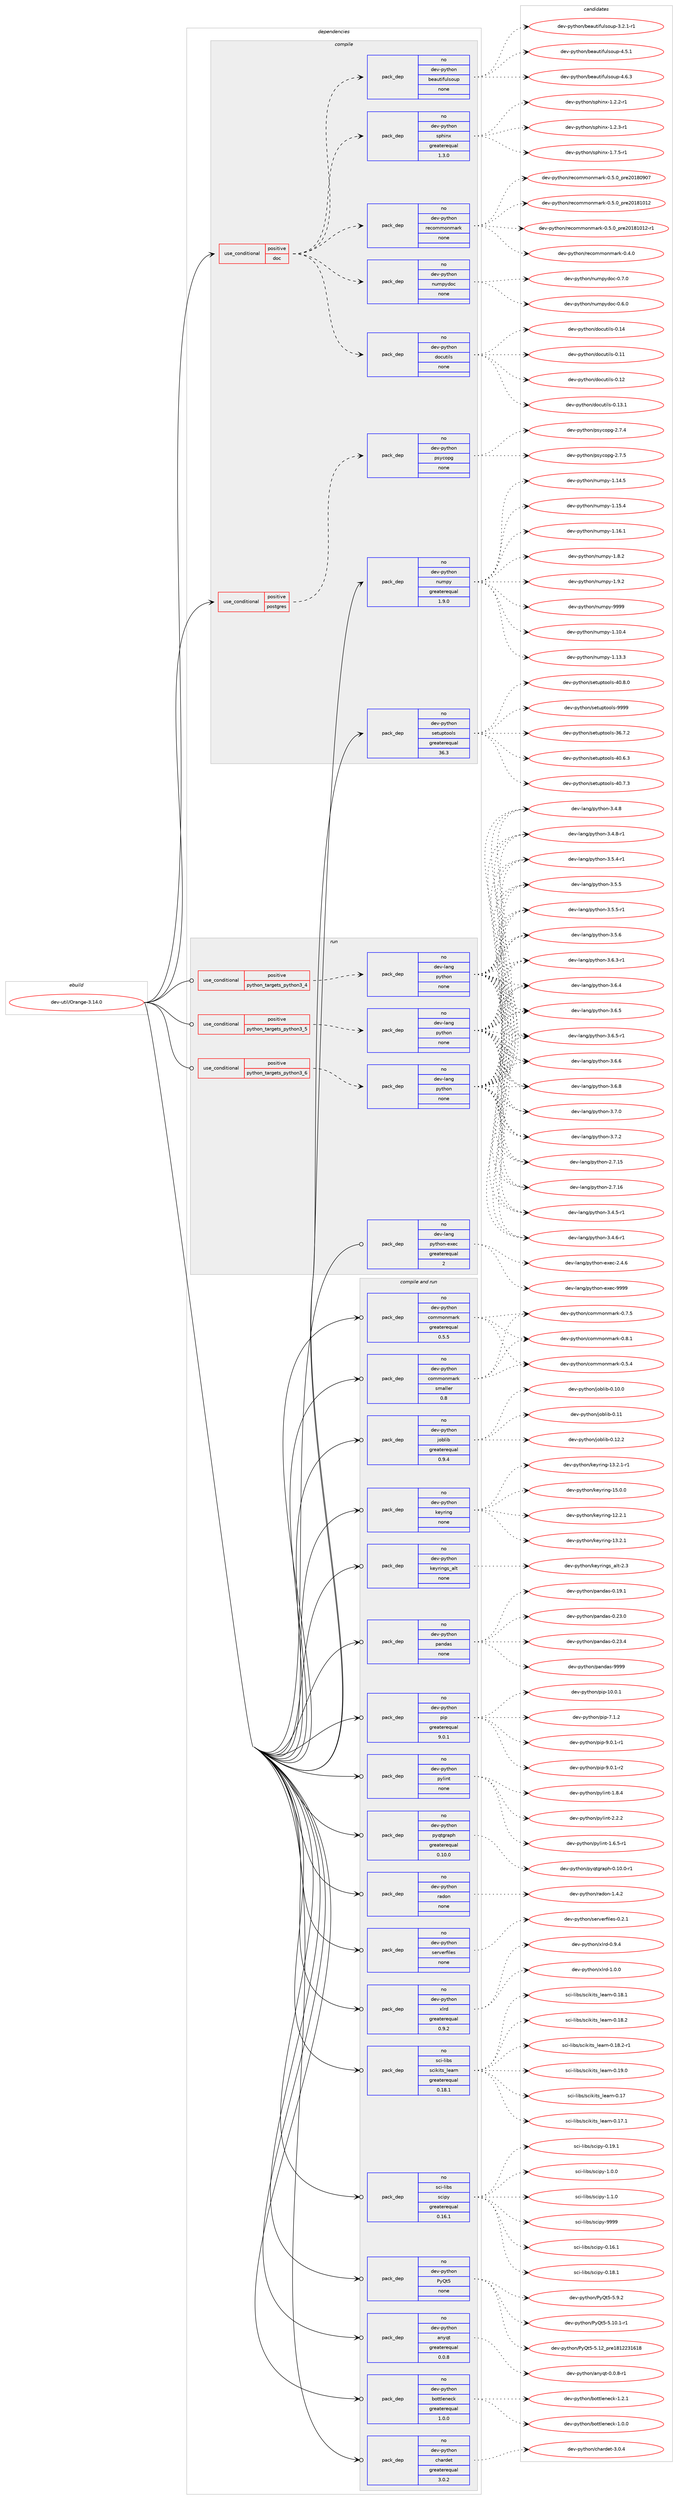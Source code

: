 digraph prolog {

# *************
# Graph options
# *************

newrank=true;
concentrate=true;
compound=true;
graph [rankdir=LR,fontname=Helvetica,fontsize=10,ranksep=1.5];#, ranksep=2.5, nodesep=0.2];
edge  [arrowhead=vee];
node  [fontname=Helvetica,fontsize=10];

# **********
# The ebuild
# **********

subgraph cluster_leftcol {
color=gray;
rank=same;
label=<<i>ebuild</i>>;
id [label="dev-util/Orange-3.14.0", color=red, width=4, href="../dev-util/Orange-3.14.0.svg"];
}

# ****************
# The dependencies
# ****************

subgraph cluster_midcol {
color=gray;
label=<<i>dependencies</i>>;
subgraph cluster_compile {
fillcolor="#eeeeee";
style=filled;
label=<<i>compile</i>>;
subgraph cond423046 {
dependency1540299 [label=<<TABLE BORDER="0" CELLBORDER="1" CELLSPACING="0" CELLPADDING="4"><TR><TD ROWSPAN="3" CELLPADDING="10">use_conditional</TD></TR><TR><TD>positive</TD></TR><TR><TD>doc</TD></TR></TABLE>>, shape=none, color=red];
subgraph pack1093673 {
dependency1540300 [label=<<TABLE BORDER="0" CELLBORDER="1" CELLSPACING="0" CELLPADDING="4" WIDTH="220"><TR><TD ROWSPAN="6" CELLPADDING="30">pack_dep</TD></TR><TR><TD WIDTH="110">no</TD></TR><TR><TD>dev-python</TD></TR><TR><TD>beautifulsoup</TD></TR><TR><TD>none</TD></TR><TR><TD></TD></TR></TABLE>>, shape=none, color=blue];
}
dependency1540299:e -> dependency1540300:w [weight=20,style="dashed",arrowhead="vee"];
subgraph pack1093674 {
dependency1540301 [label=<<TABLE BORDER="0" CELLBORDER="1" CELLSPACING="0" CELLPADDING="4" WIDTH="220"><TR><TD ROWSPAN="6" CELLPADDING="30">pack_dep</TD></TR><TR><TD WIDTH="110">no</TD></TR><TR><TD>dev-python</TD></TR><TR><TD>docutils</TD></TR><TR><TD>none</TD></TR><TR><TD></TD></TR></TABLE>>, shape=none, color=blue];
}
dependency1540299:e -> dependency1540301:w [weight=20,style="dashed",arrowhead="vee"];
subgraph pack1093675 {
dependency1540302 [label=<<TABLE BORDER="0" CELLBORDER="1" CELLSPACING="0" CELLPADDING="4" WIDTH="220"><TR><TD ROWSPAN="6" CELLPADDING="30">pack_dep</TD></TR><TR><TD WIDTH="110">no</TD></TR><TR><TD>dev-python</TD></TR><TR><TD>numpydoc</TD></TR><TR><TD>none</TD></TR><TR><TD></TD></TR></TABLE>>, shape=none, color=blue];
}
dependency1540299:e -> dependency1540302:w [weight=20,style="dashed",arrowhead="vee"];
subgraph pack1093676 {
dependency1540303 [label=<<TABLE BORDER="0" CELLBORDER="1" CELLSPACING="0" CELLPADDING="4" WIDTH="220"><TR><TD ROWSPAN="6" CELLPADDING="30">pack_dep</TD></TR><TR><TD WIDTH="110">no</TD></TR><TR><TD>dev-python</TD></TR><TR><TD>recommonmark</TD></TR><TR><TD>none</TD></TR><TR><TD></TD></TR></TABLE>>, shape=none, color=blue];
}
dependency1540299:e -> dependency1540303:w [weight=20,style="dashed",arrowhead="vee"];
subgraph pack1093677 {
dependency1540304 [label=<<TABLE BORDER="0" CELLBORDER="1" CELLSPACING="0" CELLPADDING="4" WIDTH="220"><TR><TD ROWSPAN="6" CELLPADDING="30">pack_dep</TD></TR><TR><TD WIDTH="110">no</TD></TR><TR><TD>dev-python</TD></TR><TR><TD>sphinx</TD></TR><TR><TD>greaterequal</TD></TR><TR><TD>1.3.0</TD></TR></TABLE>>, shape=none, color=blue];
}
dependency1540299:e -> dependency1540304:w [weight=20,style="dashed",arrowhead="vee"];
}
id:e -> dependency1540299:w [weight=20,style="solid",arrowhead="vee"];
subgraph cond423047 {
dependency1540305 [label=<<TABLE BORDER="0" CELLBORDER="1" CELLSPACING="0" CELLPADDING="4"><TR><TD ROWSPAN="3" CELLPADDING="10">use_conditional</TD></TR><TR><TD>positive</TD></TR><TR><TD>postgres</TD></TR></TABLE>>, shape=none, color=red];
subgraph pack1093678 {
dependency1540306 [label=<<TABLE BORDER="0" CELLBORDER="1" CELLSPACING="0" CELLPADDING="4" WIDTH="220"><TR><TD ROWSPAN="6" CELLPADDING="30">pack_dep</TD></TR><TR><TD WIDTH="110">no</TD></TR><TR><TD>dev-python</TD></TR><TR><TD>psycopg</TD></TR><TR><TD>none</TD></TR><TR><TD></TD></TR></TABLE>>, shape=none, color=blue];
}
dependency1540305:e -> dependency1540306:w [weight=20,style="dashed",arrowhead="vee"];
}
id:e -> dependency1540305:w [weight=20,style="solid",arrowhead="vee"];
subgraph pack1093679 {
dependency1540307 [label=<<TABLE BORDER="0" CELLBORDER="1" CELLSPACING="0" CELLPADDING="4" WIDTH="220"><TR><TD ROWSPAN="6" CELLPADDING="30">pack_dep</TD></TR><TR><TD WIDTH="110">no</TD></TR><TR><TD>dev-python</TD></TR><TR><TD>numpy</TD></TR><TR><TD>greaterequal</TD></TR><TR><TD>1.9.0</TD></TR></TABLE>>, shape=none, color=blue];
}
id:e -> dependency1540307:w [weight=20,style="solid",arrowhead="vee"];
subgraph pack1093680 {
dependency1540308 [label=<<TABLE BORDER="0" CELLBORDER="1" CELLSPACING="0" CELLPADDING="4" WIDTH="220"><TR><TD ROWSPAN="6" CELLPADDING="30">pack_dep</TD></TR><TR><TD WIDTH="110">no</TD></TR><TR><TD>dev-python</TD></TR><TR><TD>setuptools</TD></TR><TR><TD>greaterequal</TD></TR><TR><TD>36.3</TD></TR></TABLE>>, shape=none, color=blue];
}
id:e -> dependency1540308:w [weight=20,style="solid",arrowhead="vee"];
}
subgraph cluster_compileandrun {
fillcolor="#eeeeee";
style=filled;
label=<<i>compile and run</i>>;
subgraph pack1093681 {
dependency1540309 [label=<<TABLE BORDER="0" CELLBORDER="1" CELLSPACING="0" CELLPADDING="4" WIDTH="220"><TR><TD ROWSPAN="6" CELLPADDING="30">pack_dep</TD></TR><TR><TD WIDTH="110">no</TD></TR><TR><TD>dev-python</TD></TR><TR><TD>PyQt5</TD></TR><TR><TD>none</TD></TR><TR><TD></TD></TR></TABLE>>, shape=none, color=blue];
}
id:e -> dependency1540309:w [weight=20,style="solid",arrowhead="odotvee"];
subgraph pack1093682 {
dependency1540310 [label=<<TABLE BORDER="0" CELLBORDER="1" CELLSPACING="0" CELLPADDING="4" WIDTH="220"><TR><TD ROWSPAN="6" CELLPADDING="30">pack_dep</TD></TR><TR><TD WIDTH="110">no</TD></TR><TR><TD>dev-python</TD></TR><TR><TD>anyqt</TD></TR><TR><TD>greaterequal</TD></TR><TR><TD>0.0.8</TD></TR></TABLE>>, shape=none, color=blue];
}
id:e -> dependency1540310:w [weight=20,style="solid",arrowhead="odotvee"];
subgraph pack1093683 {
dependency1540311 [label=<<TABLE BORDER="0" CELLBORDER="1" CELLSPACING="0" CELLPADDING="4" WIDTH="220"><TR><TD ROWSPAN="6" CELLPADDING="30">pack_dep</TD></TR><TR><TD WIDTH="110">no</TD></TR><TR><TD>dev-python</TD></TR><TR><TD>bottleneck</TD></TR><TR><TD>greaterequal</TD></TR><TR><TD>1.0.0</TD></TR></TABLE>>, shape=none, color=blue];
}
id:e -> dependency1540311:w [weight=20,style="solid",arrowhead="odotvee"];
subgraph pack1093684 {
dependency1540312 [label=<<TABLE BORDER="0" CELLBORDER="1" CELLSPACING="0" CELLPADDING="4" WIDTH="220"><TR><TD ROWSPAN="6" CELLPADDING="30">pack_dep</TD></TR><TR><TD WIDTH="110">no</TD></TR><TR><TD>dev-python</TD></TR><TR><TD>chardet</TD></TR><TR><TD>greaterequal</TD></TR><TR><TD>3.0.2</TD></TR></TABLE>>, shape=none, color=blue];
}
id:e -> dependency1540312:w [weight=20,style="solid",arrowhead="odotvee"];
subgraph pack1093685 {
dependency1540313 [label=<<TABLE BORDER="0" CELLBORDER="1" CELLSPACING="0" CELLPADDING="4" WIDTH="220"><TR><TD ROWSPAN="6" CELLPADDING="30">pack_dep</TD></TR><TR><TD WIDTH="110">no</TD></TR><TR><TD>dev-python</TD></TR><TR><TD>commonmark</TD></TR><TR><TD>greaterequal</TD></TR><TR><TD>0.5.5</TD></TR></TABLE>>, shape=none, color=blue];
}
id:e -> dependency1540313:w [weight=20,style="solid",arrowhead="odotvee"];
subgraph pack1093686 {
dependency1540314 [label=<<TABLE BORDER="0" CELLBORDER="1" CELLSPACING="0" CELLPADDING="4" WIDTH="220"><TR><TD ROWSPAN="6" CELLPADDING="30">pack_dep</TD></TR><TR><TD WIDTH="110">no</TD></TR><TR><TD>dev-python</TD></TR><TR><TD>commonmark</TD></TR><TR><TD>smaller</TD></TR><TR><TD>0.8</TD></TR></TABLE>>, shape=none, color=blue];
}
id:e -> dependency1540314:w [weight=20,style="solid",arrowhead="odotvee"];
subgraph pack1093687 {
dependency1540315 [label=<<TABLE BORDER="0" CELLBORDER="1" CELLSPACING="0" CELLPADDING="4" WIDTH="220"><TR><TD ROWSPAN="6" CELLPADDING="30">pack_dep</TD></TR><TR><TD WIDTH="110">no</TD></TR><TR><TD>dev-python</TD></TR><TR><TD>joblib</TD></TR><TR><TD>greaterequal</TD></TR><TR><TD>0.9.4</TD></TR></TABLE>>, shape=none, color=blue];
}
id:e -> dependency1540315:w [weight=20,style="solid",arrowhead="odotvee"];
subgraph pack1093688 {
dependency1540316 [label=<<TABLE BORDER="0" CELLBORDER="1" CELLSPACING="0" CELLPADDING="4" WIDTH="220"><TR><TD ROWSPAN="6" CELLPADDING="30">pack_dep</TD></TR><TR><TD WIDTH="110">no</TD></TR><TR><TD>dev-python</TD></TR><TR><TD>keyring</TD></TR><TR><TD>none</TD></TR><TR><TD></TD></TR></TABLE>>, shape=none, color=blue];
}
id:e -> dependency1540316:w [weight=20,style="solid",arrowhead="odotvee"];
subgraph pack1093689 {
dependency1540317 [label=<<TABLE BORDER="0" CELLBORDER="1" CELLSPACING="0" CELLPADDING="4" WIDTH="220"><TR><TD ROWSPAN="6" CELLPADDING="30">pack_dep</TD></TR><TR><TD WIDTH="110">no</TD></TR><TR><TD>dev-python</TD></TR><TR><TD>keyrings_alt</TD></TR><TR><TD>none</TD></TR><TR><TD></TD></TR></TABLE>>, shape=none, color=blue];
}
id:e -> dependency1540317:w [weight=20,style="solid",arrowhead="odotvee"];
subgraph pack1093690 {
dependency1540318 [label=<<TABLE BORDER="0" CELLBORDER="1" CELLSPACING="0" CELLPADDING="4" WIDTH="220"><TR><TD ROWSPAN="6" CELLPADDING="30">pack_dep</TD></TR><TR><TD WIDTH="110">no</TD></TR><TR><TD>dev-python</TD></TR><TR><TD>pandas</TD></TR><TR><TD>none</TD></TR><TR><TD></TD></TR></TABLE>>, shape=none, color=blue];
}
id:e -> dependency1540318:w [weight=20,style="solid",arrowhead="odotvee"];
subgraph pack1093691 {
dependency1540319 [label=<<TABLE BORDER="0" CELLBORDER="1" CELLSPACING="0" CELLPADDING="4" WIDTH="220"><TR><TD ROWSPAN="6" CELLPADDING="30">pack_dep</TD></TR><TR><TD WIDTH="110">no</TD></TR><TR><TD>dev-python</TD></TR><TR><TD>pip</TD></TR><TR><TD>greaterequal</TD></TR><TR><TD>9.0.1</TD></TR></TABLE>>, shape=none, color=blue];
}
id:e -> dependency1540319:w [weight=20,style="solid",arrowhead="odotvee"];
subgraph pack1093692 {
dependency1540320 [label=<<TABLE BORDER="0" CELLBORDER="1" CELLSPACING="0" CELLPADDING="4" WIDTH="220"><TR><TD ROWSPAN="6" CELLPADDING="30">pack_dep</TD></TR><TR><TD WIDTH="110">no</TD></TR><TR><TD>dev-python</TD></TR><TR><TD>pylint</TD></TR><TR><TD>none</TD></TR><TR><TD></TD></TR></TABLE>>, shape=none, color=blue];
}
id:e -> dependency1540320:w [weight=20,style="solid",arrowhead="odotvee"];
subgraph pack1093693 {
dependency1540321 [label=<<TABLE BORDER="0" CELLBORDER="1" CELLSPACING="0" CELLPADDING="4" WIDTH="220"><TR><TD ROWSPAN="6" CELLPADDING="30">pack_dep</TD></TR><TR><TD WIDTH="110">no</TD></TR><TR><TD>dev-python</TD></TR><TR><TD>pyqtgraph</TD></TR><TR><TD>greaterequal</TD></TR><TR><TD>0.10.0</TD></TR></TABLE>>, shape=none, color=blue];
}
id:e -> dependency1540321:w [weight=20,style="solid",arrowhead="odotvee"];
subgraph pack1093694 {
dependency1540322 [label=<<TABLE BORDER="0" CELLBORDER="1" CELLSPACING="0" CELLPADDING="4" WIDTH="220"><TR><TD ROWSPAN="6" CELLPADDING="30">pack_dep</TD></TR><TR><TD WIDTH="110">no</TD></TR><TR><TD>dev-python</TD></TR><TR><TD>radon</TD></TR><TR><TD>none</TD></TR><TR><TD></TD></TR></TABLE>>, shape=none, color=blue];
}
id:e -> dependency1540322:w [weight=20,style="solid",arrowhead="odotvee"];
subgraph pack1093695 {
dependency1540323 [label=<<TABLE BORDER="0" CELLBORDER="1" CELLSPACING="0" CELLPADDING="4" WIDTH="220"><TR><TD ROWSPAN="6" CELLPADDING="30">pack_dep</TD></TR><TR><TD WIDTH="110">no</TD></TR><TR><TD>dev-python</TD></TR><TR><TD>serverfiles</TD></TR><TR><TD>none</TD></TR><TR><TD></TD></TR></TABLE>>, shape=none, color=blue];
}
id:e -> dependency1540323:w [weight=20,style="solid",arrowhead="odotvee"];
subgraph pack1093696 {
dependency1540324 [label=<<TABLE BORDER="0" CELLBORDER="1" CELLSPACING="0" CELLPADDING="4" WIDTH="220"><TR><TD ROWSPAN="6" CELLPADDING="30">pack_dep</TD></TR><TR><TD WIDTH="110">no</TD></TR><TR><TD>dev-python</TD></TR><TR><TD>xlrd</TD></TR><TR><TD>greaterequal</TD></TR><TR><TD>0.9.2</TD></TR></TABLE>>, shape=none, color=blue];
}
id:e -> dependency1540324:w [weight=20,style="solid",arrowhead="odotvee"];
subgraph pack1093697 {
dependency1540325 [label=<<TABLE BORDER="0" CELLBORDER="1" CELLSPACING="0" CELLPADDING="4" WIDTH="220"><TR><TD ROWSPAN="6" CELLPADDING="30">pack_dep</TD></TR><TR><TD WIDTH="110">no</TD></TR><TR><TD>sci-libs</TD></TR><TR><TD>scikits_learn</TD></TR><TR><TD>greaterequal</TD></TR><TR><TD>0.18.1</TD></TR></TABLE>>, shape=none, color=blue];
}
id:e -> dependency1540325:w [weight=20,style="solid",arrowhead="odotvee"];
subgraph pack1093698 {
dependency1540326 [label=<<TABLE BORDER="0" CELLBORDER="1" CELLSPACING="0" CELLPADDING="4" WIDTH="220"><TR><TD ROWSPAN="6" CELLPADDING="30">pack_dep</TD></TR><TR><TD WIDTH="110">no</TD></TR><TR><TD>sci-libs</TD></TR><TR><TD>scipy</TD></TR><TR><TD>greaterequal</TD></TR><TR><TD>0.16.1</TD></TR></TABLE>>, shape=none, color=blue];
}
id:e -> dependency1540326:w [weight=20,style="solid",arrowhead="odotvee"];
}
subgraph cluster_run {
fillcolor="#eeeeee";
style=filled;
label=<<i>run</i>>;
subgraph cond423048 {
dependency1540327 [label=<<TABLE BORDER="0" CELLBORDER="1" CELLSPACING="0" CELLPADDING="4"><TR><TD ROWSPAN="3" CELLPADDING="10">use_conditional</TD></TR><TR><TD>positive</TD></TR><TR><TD>python_targets_python3_4</TD></TR></TABLE>>, shape=none, color=red];
subgraph pack1093699 {
dependency1540328 [label=<<TABLE BORDER="0" CELLBORDER="1" CELLSPACING="0" CELLPADDING="4" WIDTH="220"><TR><TD ROWSPAN="6" CELLPADDING="30">pack_dep</TD></TR><TR><TD WIDTH="110">no</TD></TR><TR><TD>dev-lang</TD></TR><TR><TD>python</TD></TR><TR><TD>none</TD></TR><TR><TD></TD></TR></TABLE>>, shape=none, color=blue];
}
dependency1540327:e -> dependency1540328:w [weight=20,style="dashed",arrowhead="vee"];
}
id:e -> dependency1540327:w [weight=20,style="solid",arrowhead="odot"];
subgraph cond423049 {
dependency1540329 [label=<<TABLE BORDER="0" CELLBORDER="1" CELLSPACING="0" CELLPADDING="4"><TR><TD ROWSPAN="3" CELLPADDING="10">use_conditional</TD></TR><TR><TD>positive</TD></TR><TR><TD>python_targets_python3_5</TD></TR></TABLE>>, shape=none, color=red];
subgraph pack1093700 {
dependency1540330 [label=<<TABLE BORDER="0" CELLBORDER="1" CELLSPACING="0" CELLPADDING="4" WIDTH="220"><TR><TD ROWSPAN="6" CELLPADDING="30">pack_dep</TD></TR><TR><TD WIDTH="110">no</TD></TR><TR><TD>dev-lang</TD></TR><TR><TD>python</TD></TR><TR><TD>none</TD></TR><TR><TD></TD></TR></TABLE>>, shape=none, color=blue];
}
dependency1540329:e -> dependency1540330:w [weight=20,style="dashed",arrowhead="vee"];
}
id:e -> dependency1540329:w [weight=20,style="solid",arrowhead="odot"];
subgraph cond423050 {
dependency1540331 [label=<<TABLE BORDER="0" CELLBORDER="1" CELLSPACING="0" CELLPADDING="4"><TR><TD ROWSPAN="3" CELLPADDING="10">use_conditional</TD></TR><TR><TD>positive</TD></TR><TR><TD>python_targets_python3_6</TD></TR></TABLE>>, shape=none, color=red];
subgraph pack1093701 {
dependency1540332 [label=<<TABLE BORDER="0" CELLBORDER="1" CELLSPACING="0" CELLPADDING="4" WIDTH="220"><TR><TD ROWSPAN="6" CELLPADDING="30">pack_dep</TD></TR><TR><TD WIDTH="110">no</TD></TR><TR><TD>dev-lang</TD></TR><TR><TD>python</TD></TR><TR><TD>none</TD></TR><TR><TD></TD></TR></TABLE>>, shape=none, color=blue];
}
dependency1540331:e -> dependency1540332:w [weight=20,style="dashed",arrowhead="vee"];
}
id:e -> dependency1540331:w [weight=20,style="solid",arrowhead="odot"];
subgraph pack1093702 {
dependency1540333 [label=<<TABLE BORDER="0" CELLBORDER="1" CELLSPACING="0" CELLPADDING="4" WIDTH="220"><TR><TD ROWSPAN="6" CELLPADDING="30">pack_dep</TD></TR><TR><TD WIDTH="110">no</TD></TR><TR><TD>dev-lang</TD></TR><TR><TD>python-exec</TD></TR><TR><TD>greaterequal</TD></TR><TR><TD>2</TD></TR></TABLE>>, shape=none, color=blue];
}
id:e -> dependency1540333:w [weight=20,style="solid",arrowhead="odot"];
}
}

# **************
# The candidates
# **************

subgraph cluster_choices {
rank=same;
color=gray;
label=<<i>candidates</i>>;

subgraph choice1093673 {
color=black;
nodesep=1;
choice100101118451121211161041111104798101971171161051021171081151111171124551465046494511449 [label="dev-python/beautifulsoup-3.2.1-r1", color=red, width=4,href="../dev-python/beautifulsoup-3.2.1-r1.svg"];
choice10010111845112121116104111110479810197117116105102117108115111117112455246534649 [label="dev-python/beautifulsoup-4.5.1", color=red, width=4,href="../dev-python/beautifulsoup-4.5.1.svg"];
choice10010111845112121116104111110479810197117116105102117108115111117112455246544651 [label="dev-python/beautifulsoup-4.6.3", color=red, width=4,href="../dev-python/beautifulsoup-4.6.3.svg"];
dependency1540300:e -> choice100101118451121211161041111104798101971171161051021171081151111171124551465046494511449:w [style=dotted,weight="100"];
dependency1540300:e -> choice10010111845112121116104111110479810197117116105102117108115111117112455246534649:w [style=dotted,weight="100"];
dependency1540300:e -> choice10010111845112121116104111110479810197117116105102117108115111117112455246544651:w [style=dotted,weight="100"];
}
subgraph choice1093674 {
color=black;
nodesep=1;
choice1001011184511212111610411111047100111991171161051081154548464949 [label="dev-python/docutils-0.11", color=red, width=4,href="../dev-python/docutils-0.11.svg"];
choice1001011184511212111610411111047100111991171161051081154548464950 [label="dev-python/docutils-0.12", color=red, width=4,href="../dev-python/docutils-0.12.svg"];
choice10010111845112121116104111110471001119911711610510811545484649514649 [label="dev-python/docutils-0.13.1", color=red, width=4,href="../dev-python/docutils-0.13.1.svg"];
choice1001011184511212111610411111047100111991171161051081154548464952 [label="dev-python/docutils-0.14", color=red, width=4,href="../dev-python/docutils-0.14.svg"];
dependency1540301:e -> choice1001011184511212111610411111047100111991171161051081154548464949:w [style=dotted,weight="100"];
dependency1540301:e -> choice1001011184511212111610411111047100111991171161051081154548464950:w [style=dotted,weight="100"];
dependency1540301:e -> choice10010111845112121116104111110471001119911711610510811545484649514649:w [style=dotted,weight="100"];
dependency1540301:e -> choice1001011184511212111610411111047100111991171161051081154548464952:w [style=dotted,weight="100"];
}
subgraph choice1093675 {
color=black;
nodesep=1;
choice100101118451121211161041111104711011710911212110011199454846544648 [label="dev-python/numpydoc-0.6.0", color=red, width=4,href="../dev-python/numpydoc-0.6.0.svg"];
choice100101118451121211161041111104711011710911212110011199454846554648 [label="dev-python/numpydoc-0.7.0", color=red, width=4,href="../dev-python/numpydoc-0.7.0.svg"];
dependency1540302:e -> choice100101118451121211161041111104711011710911212110011199454846544648:w [style=dotted,weight="100"];
dependency1540302:e -> choice100101118451121211161041111104711011710911212110011199454846554648:w [style=dotted,weight="100"];
}
subgraph choice1093676 {
color=black;
nodesep=1;
choice10010111845112121116104111110471141019911110910911111010997114107454846524648 [label="dev-python/recommonmark-0.4.0", color=red, width=4,href="../dev-python/recommonmark-0.4.0.svg"];
choice10010111845112121116104111110471141019911110910911111010997114107454846534648951121141015048495648574855 [label="dev-python/recommonmark-0.5.0_pre20180907", color=red, width=4,href="../dev-python/recommonmark-0.5.0_pre20180907.svg"];
choice10010111845112121116104111110471141019911110910911111010997114107454846534648951121141015048495649484950 [label="dev-python/recommonmark-0.5.0_pre20181012", color=red, width=4,href="../dev-python/recommonmark-0.5.0_pre20181012.svg"];
choice100101118451121211161041111104711410199111109109111110109971141074548465346489511211410150484956494849504511449 [label="dev-python/recommonmark-0.5.0_pre20181012-r1", color=red, width=4,href="../dev-python/recommonmark-0.5.0_pre20181012-r1.svg"];
dependency1540303:e -> choice10010111845112121116104111110471141019911110910911111010997114107454846524648:w [style=dotted,weight="100"];
dependency1540303:e -> choice10010111845112121116104111110471141019911110910911111010997114107454846534648951121141015048495648574855:w [style=dotted,weight="100"];
dependency1540303:e -> choice10010111845112121116104111110471141019911110910911111010997114107454846534648951121141015048495649484950:w [style=dotted,weight="100"];
dependency1540303:e -> choice100101118451121211161041111104711410199111109109111110109971141074548465346489511211410150484956494849504511449:w [style=dotted,weight="100"];
}
subgraph choice1093677 {
color=black;
nodesep=1;
choice10010111845112121116104111110471151121041051101204549465046504511449 [label="dev-python/sphinx-1.2.2-r1", color=red, width=4,href="../dev-python/sphinx-1.2.2-r1.svg"];
choice10010111845112121116104111110471151121041051101204549465046514511449 [label="dev-python/sphinx-1.2.3-r1", color=red, width=4,href="../dev-python/sphinx-1.2.3-r1.svg"];
choice10010111845112121116104111110471151121041051101204549465546534511449 [label="dev-python/sphinx-1.7.5-r1", color=red, width=4,href="../dev-python/sphinx-1.7.5-r1.svg"];
dependency1540304:e -> choice10010111845112121116104111110471151121041051101204549465046504511449:w [style=dotted,weight="100"];
dependency1540304:e -> choice10010111845112121116104111110471151121041051101204549465046514511449:w [style=dotted,weight="100"];
dependency1540304:e -> choice10010111845112121116104111110471151121041051101204549465546534511449:w [style=dotted,weight="100"];
}
subgraph choice1093678 {
color=black;
nodesep=1;
choice100101118451121211161041111104711211512199111112103455046554652 [label="dev-python/psycopg-2.7.4", color=red, width=4,href="../dev-python/psycopg-2.7.4.svg"];
choice100101118451121211161041111104711211512199111112103455046554653 [label="dev-python/psycopg-2.7.5", color=red, width=4,href="../dev-python/psycopg-2.7.5.svg"];
dependency1540306:e -> choice100101118451121211161041111104711211512199111112103455046554652:w [style=dotted,weight="100"];
dependency1540306:e -> choice100101118451121211161041111104711211512199111112103455046554653:w [style=dotted,weight="100"];
}
subgraph choice1093679 {
color=black;
nodesep=1;
choice100101118451121211161041111104711011710911212145494649484652 [label="dev-python/numpy-1.10.4", color=red, width=4,href="../dev-python/numpy-1.10.4.svg"];
choice100101118451121211161041111104711011710911212145494649514651 [label="dev-python/numpy-1.13.3", color=red, width=4,href="../dev-python/numpy-1.13.3.svg"];
choice100101118451121211161041111104711011710911212145494649524653 [label="dev-python/numpy-1.14.5", color=red, width=4,href="../dev-python/numpy-1.14.5.svg"];
choice100101118451121211161041111104711011710911212145494649534652 [label="dev-python/numpy-1.15.4", color=red, width=4,href="../dev-python/numpy-1.15.4.svg"];
choice100101118451121211161041111104711011710911212145494649544649 [label="dev-python/numpy-1.16.1", color=red, width=4,href="../dev-python/numpy-1.16.1.svg"];
choice1001011184511212111610411111047110117109112121454946564650 [label="dev-python/numpy-1.8.2", color=red, width=4,href="../dev-python/numpy-1.8.2.svg"];
choice1001011184511212111610411111047110117109112121454946574650 [label="dev-python/numpy-1.9.2", color=red, width=4,href="../dev-python/numpy-1.9.2.svg"];
choice10010111845112121116104111110471101171091121214557575757 [label="dev-python/numpy-9999", color=red, width=4,href="../dev-python/numpy-9999.svg"];
dependency1540307:e -> choice100101118451121211161041111104711011710911212145494649484652:w [style=dotted,weight="100"];
dependency1540307:e -> choice100101118451121211161041111104711011710911212145494649514651:w [style=dotted,weight="100"];
dependency1540307:e -> choice100101118451121211161041111104711011710911212145494649524653:w [style=dotted,weight="100"];
dependency1540307:e -> choice100101118451121211161041111104711011710911212145494649534652:w [style=dotted,weight="100"];
dependency1540307:e -> choice100101118451121211161041111104711011710911212145494649544649:w [style=dotted,weight="100"];
dependency1540307:e -> choice1001011184511212111610411111047110117109112121454946564650:w [style=dotted,weight="100"];
dependency1540307:e -> choice1001011184511212111610411111047110117109112121454946574650:w [style=dotted,weight="100"];
dependency1540307:e -> choice10010111845112121116104111110471101171091121214557575757:w [style=dotted,weight="100"];
}
subgraph choice1093680 {
color=black;
nodesep=1;
choice100101118451121211161041111104711510111611711211611111110811545515446554650 [label="dev-python/setuptools-36.7.2", color=red, width=4,href="../dev-python/setuptools-36.7.2.svg"];
choice100101118451121211161041111104711510111611711211611111110811545524846544651 [label="dev-python/setuptools-40.6.3", color=red, width=4,href="../dev-python/setuptools-40.6.3.svg"];
choice100101118451121211161041111104711510111611711211611111110811545524846554651 [label="dev-python/setuptools-40.7.3", color=red, width=4,href="../dev-python/setuptools-40.7.3.svg"];
choice100101118451121211161041111104711510111611711211611111110811545524846564648 [label="dev-python/setuptools-40.8.0", color=red, width=4,href="../dev-python/setuptools-40.8.0.svg"];
choice10010111845112121116104111110471151011161171121161111111081154557575757 [label="dev-python/setuptools-9999", color=red, width=4,href="../dev-python/setuptools-9999.svg"];
dependency1540308:e -> choice100101118451121211161041111104711510111611711211611111110811545515446554650:w [style=dotted,weight="100"];
dependency1540308:e -> choice100101118451121211161041111104711510111611711211611111110811545524846544651:w [style=dotted,weight="100"];
dependency1540308:e -> choice100101118451121211161041111104711510111611711211611111110811545524846554651:w [style=dotted,weight="100"];
dependency1540308:e -> choice100101118451121211161041111104711510111611711211611111110811545524846564648:w [style=dotted,weight="100"];
dependency1540308:e -> choice10010111845112121116104111110471151011161171121161111111081154557575757:w [style=dotted,weight="100"];
}
subgraph choice1093681 {
color=black;
nodesep=1;
choice1001011184511212111610411111047801218111653455346494846494511449 [label="dev-python/PyQt5-5.10.1-r1", color=red, width=4,href="../dev-python/PyQt5-5.10.1-r1.svg"];
choice100101118451121211161041111104780121811165345534649509511211410149564950505149544956 [label="dev-python/PyQt5-5.12_pre1812231618", color=red, width=4,href="../dev-python/PyQt5-5.12_pre1812231618.svg"];
choice1001011184511212111610411111047801218111653455346574650 [label="dev-python/PyQt5-5.9.2", color=red, width=4,href="../dev-python/PyQt5-5.9.2.svg"];
dependency1540309:e -> choice1001011184511212111610411111047801218111653455346494846494511449:w [style=dotted,weight="100"];
dependency1540309:e -> choice100101118451121211161041111104780121811165345534649509511211410149564950505149544956:w [style=dotted,weight="100"];
dependency1540309:e -> choice1001011184511212111610411111047801218111653455346574650:w [style=dotted,weight="100"];
}
subgraph choice1093682 {
color=black;
nodesep=1;
choice1001011184511212111610411111047971101211131164548464846564511449 [label="dev-python/anyqt-0.0.8-r1", color=red, width=4,href="../dev-python/anyqt-0.0.8-r1.svg"];
dependency1540310:e -> choice1001011184511212111610411111047971101211131164548464846564511449:w [style=dotted,weight="100"];
}
subgraph choice1093683 {
color=black;
nodesep=1;
choice10010111845112121116104111110479811111611610810111010199107454946484648 [label="dev-python/bottleneck-1.0.0", color=red, width=4,href="../dev-python/bottleneck-1.0.0.svg"];
choice10010111845112121116104111110479811111611610810111010199107454946504649 [label="dev-python/bottleneck-1.2.1", color=red, width=4,href="../dev-python/bottleneck-1.2.1.svg"];
dependency1540311:e -> choice10010111845112121116104111110479811111611610810111010199107454946484648:w [style=dotted,weight="100"];
dependency1540311:e -> choice10010111845112121116104111110479811111611610810111010199107454946504649:w [style=dotted,weight="100"];
}
subgraph choice1093684 {
color=black;
nodesep=1;
choice10010111845112121116104111110479910497114100101116455146484652 [label="dev-python/chardet-3.0.4", color=red, width=4,href="../dev-python/chardet-3.0.4.svg"];
dependency1540312:e -> choice10010111845112121116104111110479910497114100101116455146484652:w [style=dotted,weight="100"];
}
subgraph choice1093685 {
color=black;
nodesep=1;
choice10010111845112121116104111110479911110910911111010997114107454846534652 [label="dev-python/commonmark-0.5.4", color=red, width=4,href="../dev-python/commonmark-0.5.4.svg"];
choice10010111845112121116104111110479911110910911111010997114107454846554653 [label="dev-python/commonmark-0.7.5", color=red, width=4,href="../dev-python/commonmark-0.7.5.svg"];
choice10010111845112121116104111110479911110910911111010997114107454846564649 [label="dev-python/commonmark-0.8.1", color=red, width=4,href="../dev-python/commonmark-0.8.1.svg"];
dependency1540313:e -> choice10010111845112121116104111110479911110910911111010997114107454846534652:w [style=dotted,weight="100"];
dependency1540313:e -> choice10010111845112121116104111110479911110910911111010997114107454846554653:w [style=dotted,weight="100"];
dependency1540313:e -> choice10010111845112121116104111110479911110910911111010997114107454846564649:w [style=dotted,weight="100"];
}
subgraph choice1093686 {
color=black;
nodesep=1;
choice10010111845112121116104111110479911110910911111010997114107454846534652 [label="dev-python/commonmark-0.5.4", color=red, width=4,href="../dev-python/commonmark-0.5.4.svg"];
choice10010111845112121116104111110479911110910911111010997114107454846554653 [label="dev-python/commonmark-0.7.5", color=red, width=4,href="../dev-python/commonmark-0.7.5.svg"];
choice10010111845112121116104111110479911110910911111010997114107454846564649 [label="dev-python/commonmark-0.8.1", color=red, width=4,href="../dev-python/commonmark-0.8.1.svg"];
dependency1540314:e -> choice10010111845112121116104111110479911110910911111010997114107454846534652:w [style=dotted,weight="100"];
dependency1540314:e -> choice10010111845112121116104111110479911110910911111010997114107454846554653:w [style=dotted,weight="100"];
dependency1540314:e -> choice10010111845112121116104111110479911110910911111010997114107454846564649:w [style=dotted,weight="100"];
}
subgraph choice1093687 {
color=black;
nodesep=1;
choice1001011184511212111610411111047106111981081059845484649484648 [label="dev-python/joblib-0.10.0", color=red, width=4,href="../dev-python/joblib-0.10.0.svg"];
choice100101118451121211161041111104710611198108105984548464949 [label="dev-python/joblib-0.11", color=red, width=4,href="../dev-python/joblib-0.11.svg"];
choice1001011184511212111610411111047106111981081059845484649504650 [label="dev-python/joblib-0.12.2", color=red, width=4,href="../dev-python/joblib-0.12.2.svg"];
dependency1540315:e -> choice1001011184511212111610411111047106111981081059845484649484648:w [style=dotted,weight="100"];
dependency1540315:e -> choice100101118451121211161041111104710611198108105984548464949:w [style=dotted,weight="100"];
dependency1540315:e -> choice1001011184511212111610411111047106111981081059845484649504650:w [style=dotted,weight="100"];
}
subgraph choice1093688 {
color=black;
nodesep=1;
choice100101118451121211161041111104710710112111410511010345495046504649 [label="dev-python/keyring-12.2.1", color=red, width=4,href="../dev-python/keyring-12.2.1.svg"];
choice100101118451121211161041111104710710112111410511010345495146504649 [label="dev-python/keyring-13.2.1", color=red, width=4,href="../dev-python/keyring-13.2.1.svg"];
choice1001011184511212111610411111047107101121114105110103454951465046494511449 [label="dev-python/keyring-13.2.1-r1", color=red, width=4,href="../dev-python/keyring-13.2.1-r1.svg"];
choice100101118451121211161041111104710710112111410511010345495346484648 [label="dev-python/keyring-15.0.0", color=red, width=4,href="../dev-python/keyring-15.0.0.svg"];
dependency1540316:e -> choice100101118451121211161041111104710710112111410511010345495046504649:w [style=dotted,weight="100"];
dependency1540316:e -> choice100101118451121211161041111104710710112111410511010345495146504649:w [style=dotted,weight="100"];
dependency1540316:e -> choice1001011184511212111610411111047107101121114105110103454951465046494511449:w [style=dotted,weight="100"];
dependency1540316:e -> choice100101118451121211161041111104710710112111410511010345495346484648:w [style=dotted,weight="100"];
}
subgraph choice1093689 {
color=black;
nodesep=1;
choice1001011184511212111610411111047107101121114105110103115959710811645504651 [label="dev-python/keyrings_alt-2.3", color=red, width=4,href="../dev-python/keyrings_alt-2.3.svg"];
dependency1540317:e -> choice1001011184511212111610411111047107101121114105110103115959710811645504651:w [style=dotted,weight="100"];
}
subgraph choice1093690 {
color=black;
nodesep=1;
choice1001011184511212111610411111047112971101009711545484649574649 [label="dev-python/pandas-0.19.1", color=red, width=4,href="../dev-python/pandas-0.19.1.svg"];
choice1001011184511212111610411111047112971101009711545484650514648 [label="dev-python/pandas-0.23.0", color=red, width=4,href="../dev-python/pandas-0.23.0.svg"];
choice1001011184511212111610411111047112971101009711545484650514652 [label="dev-python/pandas-0.23.4", color=red, width=4,href="../dev-python/pandas-0.23.4.svg"];
choice100101118451121211161041111104711297110100971154557575757 [label="dev-python/pandas-9999", color=red, width=4,href="../dev-python/pandas-9999.svg"];
dependency1540318:e -> choice1001011184511212111610411111047112971101009711545484649574649:w [style=dotted,weight="100"];
dependency1540318:e -> choice1001011184511212111610411111047112971101009711545484650514648:w [style=dotted,weight="100"];
dependency1540318:e -> choice1001011184511212111610411111047112971101009711545484650514652:w [style=dotted,weight="100"];
dependency1540318:e -> choice100101118451121211161041111104711297110100971154557575757:w [style=dotted,weight="100"];
}
subgraph choice1093691 {
color=black;
nodesep=1;
choice100101118451121211161041111104711210511245494846484649 [label="dev-python/pip-10.0.1", color=red, width=4,href="../dev-python/pip-10.0.1.svg"];
choice1001011184511212111610411111047112105112455546494650 [label="dev-python/pip-7.1.2", color=red, width=4,href="../dev-python/pip-7.1.2.svg"];
choice10010111845112121116104111110471121051124557464846494511449 [label="dev-python/pip-9.0.1-r1", color=red, width=4,href="../dev-python/pip-9.0.1-r1.svg"];
choice10010111845112121116104111110471121051124557464846494511450 [label="dev-python/pip-9.0.1-r2", color=red, width=4,href="../dev-python/pip-9.0.1-r2.svg"];
dependency1540319:e -> choice100101118451121211161041111104711210511245494846484649:w [style=dotted,weight="100"];
dependency1540319:e -> choice1001011184511212111610411111047112105112455546494650:w [style=dotted,weight="100"];
dependency1540319:e -> choice10010111845112121116104111110471121051124557464846494511449:w [style=dotted,weight="100"];
dependency1540319:e -> choice10010111845112121116104111110471121051124557464846494511450:w [style=dotted,weight="100"];
}
subgraph choice1093692 {
color=black;
nodesep=1;
choice10010111845112121116104111110471121211081051101164549465446534511449 [label="dev-python/pylint-1.6.5-r1", color=red, width=4,href="../dev-python/pylint-1.6.5-r1.svg"];
choice1001011184511212111610411111047112121108105110116454946564652 [label="dev-python/pylint-1.8.4", color=red, width=4,href="../dev-python/pylint-1.8.4.svg"];
choice1001011184511212111610411111047112121108105110116455046504650 [label="dev-python/pylint-2.2.2", color=red, width=4,href="../dev-python/pylint-2.2.2.svg"];
dependency1540320:e -> choice10010111845112121116104111110471121211081051101164549465446534511449:w [style=dotted,weight="100"];
dependency1540320:e -> choice1001011184511212111610411111047112121108105110116454946564652:w [style=dotted,weight="100"];
dependency1540320:e -> choice1001011184511212111610411111047112121108105110116455046504650:w [style=dotted,weight="100"];
}
subgraph choice1093693 {
color=black;
nodesep=1;
choice100101118451121211161041111104711212111311610311497112104454846494846484511449 [label="dev-python/pyqtgraph-0.10.0-r1", color=red, width=4,href="../dev-python/pyqtgraph-0.10.0-r1.svg"];
dependency1540321:e -> choice100101118451121211161041111104711212111311610311497112104454846494846484511449:w [style=dotted,weight="100"];
}
subgraph choice1093694 {
color=black;
nodesep=1;
choice100101118451121211161041111104711497100111110454946524650 [label="dev-python/radon-1.4.2", color=red, width=4,href="../dev-python/radon-1.4.2.svg"];
dependency1540322:e -> choice100101118451121211161041111104711497100111110454946524650:w [style=dotted,weight="100"];
}
subgraph choice1093695 {
color=black;
nodesep=1;
choice1001011184511212111610411111047115101114118101114102105108101115454846504649 [label="dev-python/serverfiles-0.2.1", color=red, width=4,href="../dev-python/serverfiles-0.2.1.svg"];
dependency1540323:e -> choice1001011184511212111610411111047115101114118101114102105108101115454846504649:w [style=dotted,weight="100"];
}
subgraph choice1093696 {
color=black;
nodesep=1;
choice1001011184511212111610411111047120108114100454846574652 [label="dev-python/xlrd-0.9.4", color=red, width=4,href="../dev-python/xlrd-0.9.4.svg"];
choice1001011184511212111610411111047120108114100454946484648 [label="dev-python/xlrd-1.0.0", color=red, width=4,href="../dev-python/xlrd-1.0.0.svg"];
dependency1540324:e -> choice1001011184511212111610411111047120108114100454846574652:w [style=dotted,weight="100"];
dependency1540324:e -> choice1001011184511212111610411111047120108114100454946484648:w [style=dotted,weight="100"];
}
subgraph choice1093697 {
color=black;
nodesep=1;
choice115991054510810598115471159910510710511611595108101971141104548464955 [label="sci-libs/scikits_learn-0.17", color=red, width=4,href="../sci-libs/scikits_learn-0.17.svg"];
choice1159910545108105981154711599105107105116115951081019711411045484649554649 [label="sci-libs/scikits_learn-0.17.1", color=red, width=4,href="../sci-libs/scikits_learn-0.17.1.svg"];
choice1159910545108105981154711599105107105116115951081019711411045484649564649 [label="sci-libs/scikits_learn-0.18.1", color=red, width=4,href="../sci-libs/scikits_learn-0.18.1.svg"];
choice1159910545108105981154711599105107105116115951081019711411045484649564650 [label="sci-libs/scikits_learn-0.18.2", color=red, width=4,href="../sci-libs/scikits_learn-0.18.2.svg"];
choice11599105451081059811547115991051071051161159510810197114110454846495646504511449 [label="sci-libs/scikits_learn-0.18.2-r1", color=red, width=4,href="../sci-libs/scikits_learn-0.18.2-r1.svg"];
choice1159910545108105981154711599105107105116115951081019711411045484649574648 [label="sci-libs/scikits_learn-0.19.0", color=red, width=4,href="../sci-libs/scikits_learn-0.19.0.svg"];
dependency1540325:e -> choice115991054510810598115471159910510710511611595108101971141104548464955:w [style=dotted,weight="100"];
dependency1540325:e -> choice1159910545108105981154711599105107105116115951081019711411045484649554649:w [style=dotted,weight="100"];
dependency1540325:e -> choice1159910545108105981154711599105107105116115951081019711411045484649564649:w [style=dotted,weight="100"];
dependency1540325:e -> choice1159910545108105981154711599105107105116115951081019711411045484649564650:w [style=dotted,weight="100"];
dependency1540325:e -> choice11599105451081059811547115991051071051161159510810197114110454846495646504511449:w [style=dotted,weight="100"];
dependency1540325:e -> choice1159910545108105981154711599105107105116115951081019711411045484649574648:w [style=dotted,weight="100"];
}
subgraph choice1093698 {
color=black;
nodesep=1;
choice115991054510810598115471159910511212145484649544649 [label="sci-libs/scipy-0.16.1", color=red, width=4,href="../sci-libs/scipy-0.16.1.svg"];
choice115991054510810598115471159910511212145484649564649 [label="sci-libs/scipy-0.18.1", color=red, width=4,href="../sci-libs/scipy-0.18.1.svg"];
choice115991054510810598115471159910511212145484649574649 [label="sci-libs/scipy-0.19.1", color=red, width=4,href="../sci-libs/scipy-0.19.1.svg"];
choice1159910545108105981154711599105112121454946484648 [label="sci-libs/scipy-1.0.0", color=red, width=4,href="../sci-libs/scipy-1.0.0.svg"];
choice1159910545108105981154711599105112121454946494648 [label="sci-libs/scipy-1.1.0", color=red, width=4,href="../sci-libs/scipy-1.1.0.svg"];
choice11599105451081059811547115991051121214557575757 [label="sci-libs/scipy-9999", color=red, width=4,href="../sci-libs/scipy-9999.svg"];
dependency1540326:e -> choice115991054510810598115471159910511212145484649544649:w [style=dotted,weight="100"];
dependency1540326:e -> choice115991054510810598115471159910511212145484649564649:w [style=dotted,weight="100"];
dependency1540326:e -> choice115991054510810598115471159910511212145484649574649:w [style=dotted,weight="100"];
dependency1540326:e -> choice1159910545108105981154711599105112121454946484648:w [style=dotted,weight="100"];
dependency1540326:e -> choice1159910545108105981154711599105112121454946494648:w [style=dotted,weight="100"];
dependency1540326:e -> choice11599105451081059811547115991051121214557575757:w [style=dotted,weight="100"];
}
subgraph choice1093699 {
color=black;
nodesep=1;
choice10010111845108971101034711212111610411111045504655464953 [label="dev-lang/python-2.7.15", color=red, width=4,href="../dev-lang/python-2.7.15.svg"];
choice10010111845108971101034711212111610411111045504655464954 [label="dev-lang/python-2.7.16", color=red, width=4,href="../dev-lang/python-2.7.16.svg"];
choice1001011184510897110103471121211161041111104551465246534511449 [label="dev-lang/python-3.4.5-r1", color=red, width=4,href="../dev-lang/python-3.4.5-r1.svg"];
choice1001011184510897110103471121211161041111104551465246544511449 [label="dev-lang/python-3.4.6-r1", color=red, width=4,href="../dev-lang/python-3.4.6-r1.svg"];
choice100101118451089711010347112121116104111110455146524656 [label="dev-lang/python-3.4.8", color=red, width=4,href="../dev-lang/python-3.4.8.svg"];
choice1001011184510897110103471121211161041111104551465246564511449 [label="dev-lang/python-3.4.8-r1", color=red, width=4,href="../dev-lang/python-3.4.8-r1.svg"];
choice1001011184510897110103471121211161041111104551465346524511449 [label="dev-lang/python-3.5.4-r1", color=red, width=4,href="../dev-lang/python-3.5.4-r1.svg"];
choice100101118451089711010347112121116104111110455146534653 [label="dev-lang/python-3.5.5", color=red, width=4,href="../dev-lang/python-3.5.5.svg"];
choice1001011184510897110103471121211161041111104551465346534511449 [label="dev-lang/python-3.5.5-r1", color=red, width=4,href="../dev-lang/python-3.5.5-r1.svg"];
choice100101118451089711010347112121116104111110455146534654 [label="dev-lang/python-3.5.6", color=red, width=4,href="../dev-lang/python-3.5.6.svg"];
choice1001011184510897110103471121211161041111104551465446514511449 [label="dev-lang/python-3.6.3-r1", color=red, width=4,href="../dev-lang/python-3.6.3-r1.svg"];
choice100101118451089711010347112121116104111110455146544652 [label="dev-lang/python-3.6.4", color=red, width=4,href="../dev-lang/python-3.6.4.svg"];
choice100101118451089711010347112121116104111110455146544653 [label="dev-lang/python-3.6.5", color=red, width=4,href="../dev-lang/python-3.6.5.svg"];
choice1001011184510897110103471121211161041111104551465446534511449 [label="dev-lang/python-3.6.5-r1", color=red, width=4,href="../dev-lang/python-3.6.5-r1.svg"];
choice100101118451089711010347112121116104111110455146544654 [label="dev-lang/python-3.6.6", color=red, width=4,href="../dev-lang/python-3.6.6.svg"];
choice100101118451089711010347112121116104111110455146544656 [label="dev-lang/python-3.6.8", color=red, width=4,href="../dev-lang/python-3.6.8.svg"];
choice100101118451089711010347112121116104111110455146554648 [label="dev-lang/python-3.7.0", color=red, width=4,href="../dev-lang/python-3.7.0.svg"];
choice100101118451089711010347112121116104111110455146554650 [label="dev-lang/python-3.7.2", color=red, width=4,href="../dev-lang/python-3.7.2.svg"];
dependency1540328:e -> choice10010111845108971101034711212111610411111045504655464953:w [style=dotted,weight="100"];
dependency1540328:e -> choice10010111845108971101034711212111610411111045504655464954:w [style=dotted,weight="100"];
dependency1540328:e -> choice1001011184510897110103471121211161041111104551465246534511449:w [style=dotted,weight="100"];
dependency1540328:e -> choice1001011184510897110103471121211161041111104551465246544511449:w [style=dotted,weight="100"];
dependency1540328:e -> choice100101118451089711010347112121116104111110455146524656:w [style=dotted,weight="100"];
dependency1540328:e -> choice1001011184510897110103471121211161041111104551465246564511449:w [style=dotted,weight="100"];
dependency1540328:e -> choice1001011184510897110103471121211161041111104551465346524511449:w [style=dotted,weight="100"];
dependency1540328:e -> choice100101118451089711010347112121116104111110455146534653:w [style=dotted,weight="100"];
dependency1540328:e -> choice1001011184510897110103471121211161041111104551465346534511449:w [style=dotted,weight="100"];
dependency1540328:e -> choice100101118451089711010347112121116104111110455146534654:w [style=dotted,weight="100"];
dependency1540328:e -> choice1001011184510897110103471121211161041111104551465446514511449:w [style=dotted,weight="100"];
dependency1540328:e -> choice100101118451089711010347112121116104111110455146544652:w [style=dotted,weight="100"];
dependency1540328:e -> choice100101118451089711010347112121116104111110455146544653:w [style=dotted,weight="100"];
dependency1540328:e -> choice1001011184510897110103471121211161041111104551465446534511449:w [style=dotted,weight="100"];
dependency1540328:e -> choice100101118451089711010347112121116104111110455146544654:w [style=dotted,weight="100"];
dependency1540328:e -> choice100101118451089711010347112121116104111110455146544656:w [style=dotted,weight="100"];
dependency1540328:e -> choice100101118451089711010347112121116104111110455146554648:w [style=dotted,weight="100"];
dependency1540328:e -> choice100101118451089711010347112121116104111110455146554650:w [style=dotted,weight="100"];
}
subgraph choice1093700 {
color=black;
nodesep=1;
choice10010111845108971101034711212111610411111045504655464953 [label="dev-lang/python-2.7.15", color=red, width=4,href="../dev-lang/python-2.7.15.svg"];
choice10010111845108971101034711212111610411111045504655464954 [label="dev-lang/python-2.7.16", color=red, width=4,href="../dev-lang/python-2.7.16.svg"];
choice1001011184510897110103471121211161041111104551465246534511449 [label="dev-lang/python-3.4.5-r1", color=red, width=4,href="../dev-lang/python-3.4.5-r1.svg"];
choice1001011184510897110103471121211161041111104551465246544511449 [label="dev-lang/python-3.4.6-r1", color=red, width=4,href="../dev-lang/python-3.4.6-r1.svg"];
choice100101118451089711010347112121116104111110455146524656 [label="dev-lang/python-3.4.8", color=red, width=4,href="../dev-lang/python-3.4.8.svg"];
choice1001011184510897110103471121211161041111104551465246564511449 [label="dev-lang/python-3.4.8-r1", color=red, width=4,href="../dev-lang/python-3.4.8-r1.svg"];
choice1001011184510897110103471121211161041111104551465346524511449 [label="dev-lang/python-3.5.4-r1", color=red, width=4,href="../dev-lang/python-3.5.4-r1.svg"];
choice100101118451089711010347112121116104111110455146534653 [label="dev-lang/python-3.5.5", color=red, width=4,href="../dev-lang/python-3.5.5.svg"];
choice1001011184510897110103471121211161041111104551465346534511449 [label="dev-lang/python-3.5.5-r1", color=red, width=4,href="../dev-lang/python-3.5.5-r1.svg"];
choice100101118451089711010347112121116104111110455146534654 [label="dev-lang/python-3.5.6", color=red, width=4,href="../dev-lang/python-3.5.6.svg"];
choice1001011184510897110103471121211161041111104551465446514511449 [label="dev-lang/python-3.6.3-r1", color=red, width=4,href="../dev-lang/python-3.6.3-r1.svg"];
choice100101118451089711010347112121116104111110455146544652 [label="dev-lang/python-3.6.4", color=red, width=4,href="../dev-lang/python-3.6.4.svg"];
choice100101118451089711010347112121116104111110455146544653 [label="dev-lang/python-3.6.5", color=red, width=4,href="../dev-lang/python-3.6.5.svg"];
choice1001011184510897110103471121211161041111104551465446534511449 [label="dev-lang/python-3.6.5-r1", color=red, width=4,href="../dev-lang/python-3.6.5-r1.svg"];
choice100101118451089711010347112121116104111110455146544654 [label="dev-lang/python-3.6.6", color=red, width=4,href="../dev-lang/python-3.6.6.svg"];
choice100101118451089711010347112121116104111110455146544656 [label="dev-lang/python-3.6.8", color=red, width=4,href="../dev-lang/python-3.6.8.svg"];
choice100101118451089711010347112121116104111110455146554648 [label="dev-lang/python-3.7.0", color=red, width=4,href="../dev-lang/python-3.7.0.svg"];
choice100101118451089711010347112121116104111110455146554650 [label="dev-lang/python-3.7.2", color=red, width=4,href="../dev-lang/python-3.7.2.svg"];
dependency1540330:e -> choice10010111845108971101034711212111610411111045504655464953:w [style=dotted,weight="100"];
dependency1540330:e -> choice10010111845108971101034711212111610411111045504655464954:w [style=dotted,weight="100"];
dependency1540330:e -> choice1001011184510897110103471121211161041111104551465246534511449:w [style=dotted,weight="100"];
dependency1540330:e -> choice1001011184510897110103471121211161041111104551465246544511449:w [style=dotted,weight="100"];
dependency1540330:e -> choice100101118451089711010347112121116104111110455146524656:w [style=dotted,weight="100"];
dependency1540330:e -> choice1001011184510897110103471121211161041111104551465246564511449:w [style=dotted,weight="100"];
dependency1540330:e -> choice1001011184510897110103471121211161041111104551465346524511449:w [style=dotted,weight="100"];
dependency1540330:e -> choice100101118451089711010347112121116104111110455146534653:w [style=dotted,weight="100"];
dependency1540330:e -> choice1001011184510897110103471121211161041111104551465346534511449:w [style=dotted,weight="100"];
dependency1540330:e -> choice100101118451089711010347112121116104111110455146534654:w [style=dotted,weight="100"];
dependency1540330:e -> choice1001011184510897110103471121211161041111104551465446514511449:w [style=dotted,weight="100"];
dependency1540330:e -> choice100101118451089711010347112121116104111110455146544652:w [style=dotted,weight="100"];
dependency1540330:e -> choice100101118451089711010347112121116104111110455146544653:w [style=dotted,weight="100"];
dependency1540330:e -> choice1001011184510897110103471121211161041111104551465446534511449:w [style=dotted,weight="100"];
dependency1540330:e -> choice100101118451089711010347112121116104111110455146544654:w [style=dotted,weight="100"];
dependency1540330:e -> choice100101118451089711010347112121116104111110455146544656:w [style=dotted,weight="100"];
dependency1540330:e -> choice100101118451089711010347112121116104111110455146554648:w [style=dotted,weight="100"];
dependency1540330:e -> choice100101118451089711010347112121116104111110455146554650:w [style=dotted,weight="100"];
}
subgraph choice1093701 {
color=black;
nodesep=1;
choice10010111845108971101034711212111610411111045504655464953 [label="dev-lang/python-2.7.15", color=red, width=4,href="../dev-lang/python-2.7.15.svg"];
choice10010111845108971101034711212111610411111045504655464954 [label="dev-lang/python-2.7.16", color=red, width=4,href="../dev-lang/python-2.7.16.svg"];
choice1001011184510897110103471121211161041111104551465246534511449 [label="dev-lang/python-3.4.5-r1", color=red, width=4,href="../dev-lang/python-3.4.5-r1.svg"];
choice1001011184510897110103471121211161041111104551465246544511449 [label="dev-lang/python-3.4.6-r1", color=red, width=4,href="../dev-lang/python-3.4.6-r1.svg"];
choice100101118451089711010347112121116104111110455146524656 [label="dev-lang/python-3.4.8", color=red, width=4,href="../dev-lang/python-3.4.8.svg"];
choice1001011184510897110103471121211161041111104551465246564511449 [label="dev-lang/python-3.4.8-r1", color=red, width=4,href="../dev-lang/python-3.4.8-r1.svg"];
choice1001011184510897110103471121211161041111104551465346524511449 [label="dev-lang/python-3.5.4-r1", color=red, width=4,href="../dev-lang/python-3.5.4-r1.svg"];
choice100101118451089711010347112121116104111110455146534653 [label="dev-lang/python-3.5.5", color=red, width=4,href="../dev-lang/python-3.5.5.svg"];
choice1001011184510897110103471121211161041111104551465346534511449 [label="dev-lang/python-3.5.5-r1", color=red, width=4,href="../dev-lang/python-3.5.5-r1.svg"];
choice100101118451089711010347112121116104111110455146534654 [label="dev-lang/python-3.5.6", color=red, width=4,href="../dev-lang/python-3.5.6.svg"];
choice1001011184510897110103471121211161041111104551465446514511449 [label="dev-lang/python-3.6.3-r1", color=red, width=4,href="../dev-lang/python-3.6.3-r1.svg"];
choice100101118451089711010347112121116104111110455146544652 [label="dev-lang/python-3.6.4", color=red, width=4,href="../dev-lang/python-3.6.4.svg"];
choice100101118451089711010347112121116104111110455146544653 [label="dev-lang/python-3.6.5", color=red, width=4,href="../dev-lang/python-3.6.5.svg"];
choice1001011184510897110103471121211161041111104551465446534511449 [label="dev-lang/python-3.6.5-r1", color=red, width=4,href="../dev-lang/python-3.6.5-r1.svg"];
choice100101118451089711010347112121116104111110455146544654 [label="dev-lang/python-3.6.6", color=red, width=4,href="../dev-lang/python-3.6.6.svg"];
choice100101118451089711010347112121116104111110455146544656 [label="dev-lang/python-3.6.8", color=red, width=4,href="../dev-lang/python-3.6.8.svg"];
choice100101118451089711010347112121116104111110455146554648 [label="dev-lang/python-3.7.0", color=red, width=4,href="../dev-lang/python-3.7.0.svg"];
choice100101118451089711010347112121116104111110455146554650 [label="dev-lang/python-3.7.2", color=red, width=4,href="../dev-lang/python-3.7.2.svg"];
dependency1540332:e -> choice10010111845108971101034711212111610411111045504655464953:w [style=dotted,weight="100"];
dependency1540332:e -> choice10010111845108971101034711212111610411111045504655464954:w [style=dotted,weight="100"];
dependency1540332:e -> choice1001011184510897110103471121211161041111104551465246534511449:w [style=dotted,weight="100"];
dependency1540332:e -> choice1001011184510897110103471121211161041111104551465246544511449:w [style=dotted,weight="100"];
dependency1540332:e -> choice100101118451089711010347112121116104111110455146524656:w [style=dotted,weight="100"];
dependency1540332:e -> choice1001011184510897110103471121211161041111104551465246564511449:w [style=dotted,weight="100"];
dependency1540332:e -> choice1001011184510897110103471121211161041111104551465346524511449:w [style=dotted,weight="100"];
dependency1540332:e -> choice100101118451089711010347112121116104111110455146534653:w [style=dotted,weight="100"];
dependency1540332:e -> choice1001011184510897110103471121211161041111104551465346534511449:w [style=dotted,weight="100"];
dependency1540332:e -> choice100101118451089711010347112121116104111110455146534654:w [style=dotted,weight="100"];
dependency1540332:e -> choice1001011184510897110103471121211161041111104551465446514511449:w [style=dotted,weight="100"];
dependency1540332:e -> choice100101118451089711010347112121116104111110455146544652:w [style=dotted,weight="100"];
dependency1540332:e -> choice100101118451089711010347112121116104111110455146544653:w [style=dotted,weight="100"];
dependency1540332:e -> choice1001011184510897110103471121211161041111104551465446534511449:w [style=dotted,weight="100"];
dependency1540332:e -> choice100101118451089711010347112121116104111110455146544654:w [style=dotted,weight="100"];
dependency1540332:e -> choice100101118451089711010347112121116104111110455146544656:w [style=dotted,weight="100"];
dependency1540332:e -> choice100101118451089711010347112121116104111110455146554648:w [style=dotted,weight="100"];
dependency1540332:e -> choice100101118451089711010347112121116104111110455146554650:w [style=dotted,weight="100"];
}
subgraph choice1093702 {
color=black;
nodesep=1;
choice1001011184510897110103471121211161041111104510112010199455046524654 [label="dev-lang/python-exec-2.4.6", color=red, width=4,href="../dev-lang/python-exec-2.4.6.svg"];
choice10010111845108971101034711212111610411111045101120101994557575757 [label="dev-lang/python-exec-9999", color=red, width=4,href="../dev-lang/python-exec-9999.svg"];
dependency1540333:e -> choice1001011184510897110103471121211161041111104510112010199455046524654:w [style=dotted,weight="100"];
dependency1540333:e -> choice10010111845108971101034711212111610411111045101120101994557575757:w [style=dotted,weight="100"];
}
}

}
